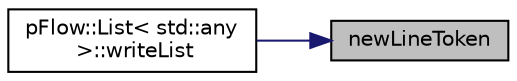 digraph "newLineToken"
{
 // LATEX_PDF_SIZE
  edge [fontname="Helvetica",fontsize="10",labelfontname="Helvetica",labelfontsize="10"];
  node [fontname="Helvetica",fontsize="10",shape=record];
  rankdir="RL";
  Node1 [label="newLineToken",height=0.2,width=0.4,color="black", fillcolor="grey75", style="filled", fontcolor="black",tooltip=" "];
  Node1 -> Node2 [dir="back",color="midnightblue",fontsize="10",style="solid",fontname="Helvetica"];
  Node2 [label="pFlow::List\< std::any\l \>::writeList",height=0.2,width=0.4,color="black", fillcolor="white", style="filled",URL="$classpFlow_1_1List.html#a452cc3dc2647928573a55c8a5b41a5ea",tooltip=" "];
}
